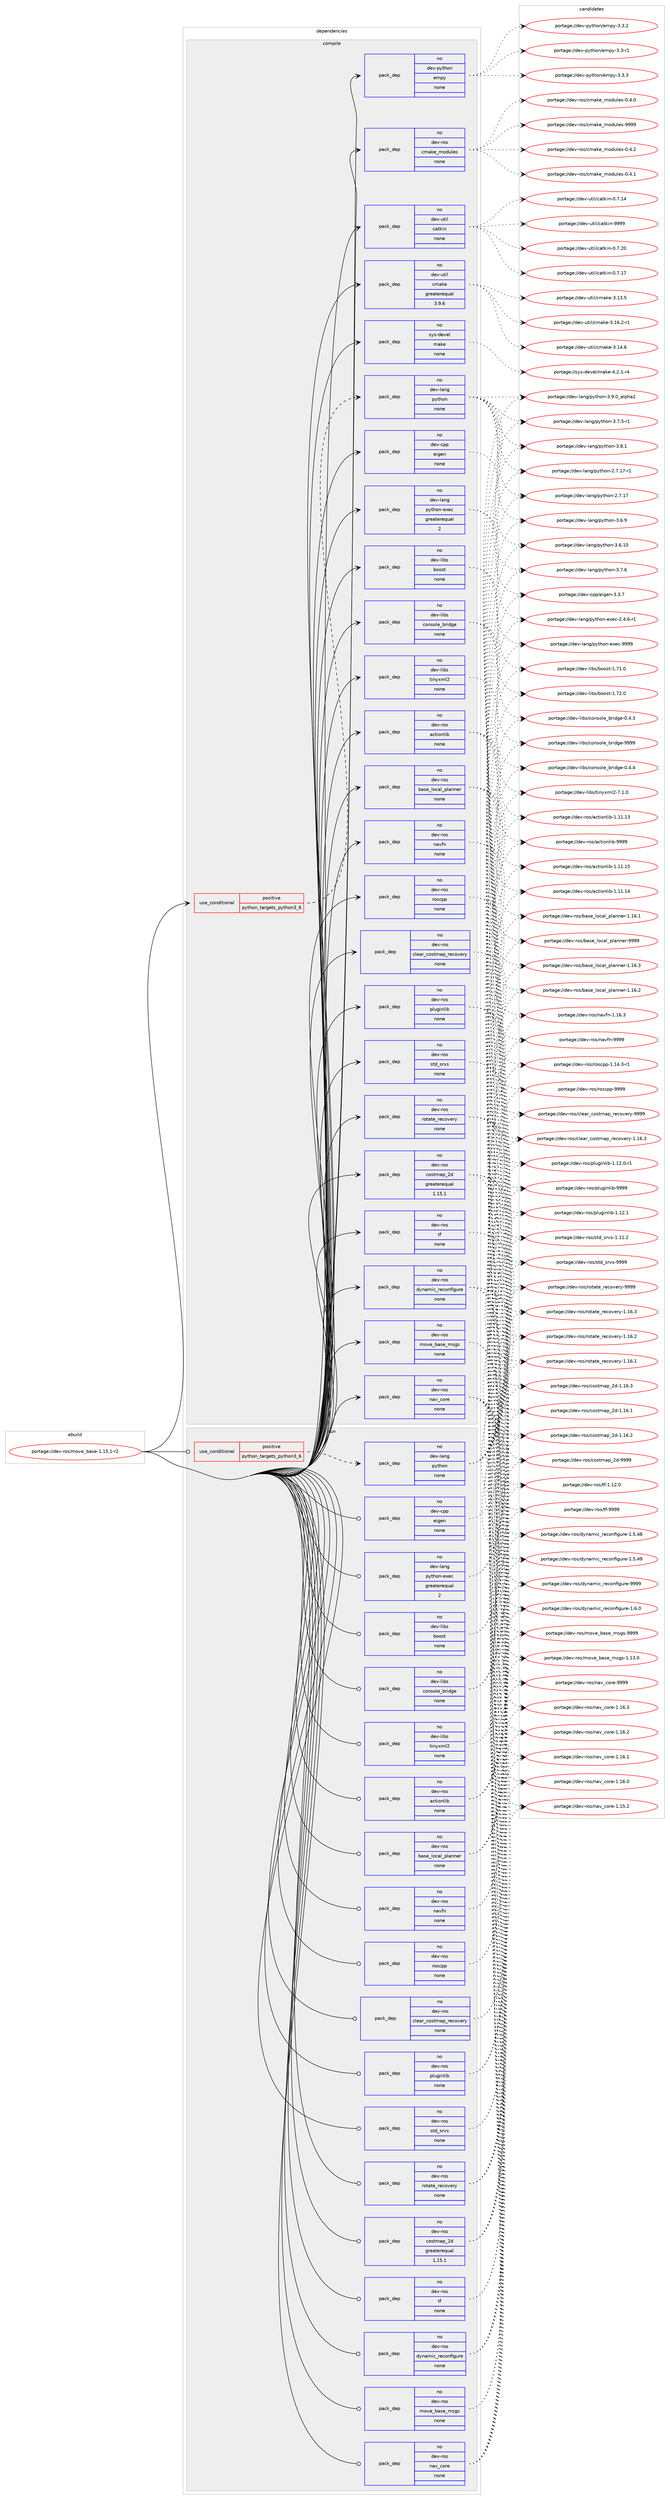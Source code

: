 digraph prolog {

# *************
# Graph options
# *************

newrank=true;
concentrate=true;
compound=true;
graph [rankdir=LR,fontname=Helvetica,fontsize=10,ranksep=1.5];#, ranksep=2.5, nodesep=0.2];
edge  [arrowhead=vee];
node  [fontname=Helvetica,fontsize=10];

# **********
# The ebuild
# **********

subgraph cluster_leftcol {
color=gray;
rank=same;
label=<<i>ebuild</i>>;
id [label="portage://dev-ros/move_base-1.15.1-r2", color=red, width=4, href="../dev-ros/move_base-1.15.1-r2.svg"];
}

# ****************
# The dependencies
# ****************

subgraph cluster_midcol {
color=gray;
label=<<i>dependencies</i>>;
subgraph cluster_compile {
fillcolor="#eeeeee";
style=filled;
label=<<i>compile</i>>;
subgraph cond99643 {
dependency397126 [label=<<TABLE BORDER="0" CELLBORDER="1" CELLSPACING="0" CELLPADDING="4"><TR><TD ROWSPAN="3" CELLPADDING="10">use_conditional</TD></TR><TR><TD>positive</TD></TR><TR><TD>python_targets_python3_6</TD></TR></TABLE>>, shape=none, color=red];
subgraph pack292630 {
dependency397127 [label=<<TABLE BORDER="0" CELLBORDER="1" CELLSPACING="0" CELLPADDING="4" WIDTH="220"><TR><TD ROWSPAN="6" CELLPADDING="30">pack_dep</TD></TR><TR><TD WIDTH="110">no</TD></TR><TR><TD>dev-lang</TD></TR><TR><TD>python</TD></TR><TR><TD>none</TD></TR><TR><TD></TD></TR></TABLE>>, shape=none, color=blue];
}
dependency397126:e -> dependency397127:w [weight=20,style="dashed",arrowhead="vee"];
}
id:e -> dependency397126:w [weight=20,style="solid",arrowhead="vee"];
subgraph pack292631 {
dependency397128 [label=<<TABLE BORDER="0" CELLBORDER="1" CELLSPACING="0" CELLPADDING="4" WIDTH="220"><TR><TD ROWSPAN="6" CELLPADDING="30">pack_dep</TD></TR><TR><TD WIDTH="110">no</TD></TR><TR><TD>dev-cpp</TD></TR><TR><TD>eigen</TD></TR><TR><TD>none</TD></TR><TR><TD></TD></TR></TABLE>>, shape=none, color=blue];
}
id:e -> dependency397128:w [weight=20,style="solid",arrowhead="vee"];
subgraph pack292632 {
dependency397129 [label=<<TABLE BORDER="0" CELLBORDER="1" CELLSPACING="0" CELLPADDING="4" WIDTH="220"><TR><TD ROWSPAN="6" CELLPADDING="30">pack_dep</TD></TR><TR><TD WIDTH="110">no</TD></TR><TR><TD>dev-lang</TD></TR><TR><TD>python-exec</TD></TR><TR><TD>greaterequal</TD></TR><TR><TD>2</TD></TR></TABLE>>, shape=none, color=blue];
}
id:e -> dependency397129:w [weight=20,style="solid",arrowhead="vee"];
subgraph pack292633 {
dependency397130 [label=<<TABLE BORDER="0" CELLBORDER="1" CELLSPACING="0" CELLPADDING="4" WIDTH="220"><TR><TD ROWSPAN="6" CELLPADDING="30">pack_dep</TD></TR><TR><TD WIDTH="110">no</TD></TR><TR><TD>dev-libs</TD></TR><TR><TD>boost</TD></TR><TR><TD>none</TD></TR><TR><TD></TD></TR></TABLE>>, shape=none, color=blue];
}
id:e -> dependency397130:w [weight=20,style="solid",arrowhead="vee"];
subgraph pack292634 {
dependency397131 [label=<<TABLE BORDER="0" CELLBORDER="1" CELLSPACING="0" CELLPADDING="4" WIDTH="220"><TR><TD ROWSPAN="6" CELLPADDING="30">pack_dep</TD></TR><TR><TD WIDTH="110">no</TD></TR><TR><TD>dev-libs</TD></TR><TR><TD>console_bridge</TD></TR><TR><TD>none</TD></TR><TR><TD></TD></TR></TABLE>>, shape=none, color=blue];
}
id:e -> dependency397131:w [weight=20,style="solid",arrowhead="vee"];
subgraph pack292635 {
dependency397132 [label=<<TABLE BORDER="0" CELLBORDER="1" CELLSPACING="0" CELLPADDING="4" WIDTH="220"><TR><TD ROWSPAN="6" CELLPADDING="30">pack_dep</TD></TR><TR><TD WIDTH="110">no</TD></TR><TR><TD>dev-libs</TD></TR><TR><TD>tinyxml2</TD></TR><TR><TD>none</TD></TR><TR><TD></TD></TR></TABLE>>, shape=none, color=blue];
}
id:e -> dependency397132:w [weight=20,style="solid",arrowhead="vee"];
subgraph pack292636 {
dependency397133 [label=<<TABLE BORDER="0" CELLBORDER="1" CELLSPACING="0" CELLPADDING="4" WIDTH="220"><TR><TD ROWSPAN="6" CELLPADDING="30">pack_dep</TD></TR><TR><TD WIDTH="110">no</TD></TR><TR><TD>dev-python</TD></TR><TR><TD>empy</TD></TR><TR><TD>none</TD></TR><TR><TD></TD></TR></TABLE>>, shape=none, color=blue];
}
id:e -> dependency397133:w [weight=20,style="solid",arrowhead="vee"];
subgraph pack292637 {
dependency397134 [label=<<TABLE BORDER="0" CELLBORDER="1" CELLSPACING="0" CELLPADDING="4" WIDTH="220"><TR><TD ROWSPAN="6" CELLPADDING="30">pack_dep</TD></TR><TR><TD WIDTH="110">no</TD></TR><TR><TD>dev-ros</TD></TR><TR><TD>actionlib</TD></TR><TR><TD>none</TD></TR><TR><TD></TD></TR></TABLE>>, shape=none, color=blue];
}
id:e -> dependency397134:w [weight=20,style="solid",arrowhead="vee"];
subgraph pack292638 {
dependency397135 [label=<<TABLE BORDER="0" CELLBORDER="1" CELLSPACING="0" CELLPADDING="4" WIDTH="220"><TR><TD ROWSPAN="6" CELLPADDING="30">pack_dep</TD></TR><TR><TD WIDTH="110">no</TD></TR><TR><TD>dev-ros</TD></TR><TR><TD>base_local_planner</TD></TR><TR><TD>none</TD></TR><TR><TD></TD></TR></TABLE>>, shape=none, color=blue];
}
id:e -> dependency397135:w [weight=20,style="solid",arrowhead="vee"];
subgraph pack292639 {
dependency397136 [label=<<TABLE BORDER="0" CELLBORDER="1" CELLSPACING="0" CELLPADDING="4" WIDTH="220"><TR><TD ROWSPAN="6" CELLPADDING="30">pack_dep</TD></TR><TR><TD WIDTH="110">no</TD></TR><TR><TD>dev-ros</TD></TR><TR><TD>clear_costmap_recovery</TD></TR><TR><TD>none</TD></TR><TR><TD></TD></TR></TABLE>>, shape=none, color=blue];
}
id:e -> dependency397136:w [weight=20,style="solid",arrowhead="vee"];
subgraph pack292640 {
dependency397137 [label=<<TABLE BORDER="0" CELLBORDER="1" CELLSPACING="0" CELLPADDING="4" WIDTH="220"><TR><TD ROWSPAN="6" CELLPADDING="30">pack_dep</TD></TR><TR><TD WIDTH="110">no</TD></TR><TR><TD>dev-ros</TD></TR><TR><TD>cmake_modules</TD></TR><TR><TD>none</TD></TR><TR><TD></TD></TR></TABLE>>, shape=none, color=blue];
}
id:e -> dependency397137:w [weight=20,style="solid",arrowhead="vee"];
subgraph pack292641 {
dependency397138 [label=<<TABLE BORDER="0" CELLBORDER="1" CELLSPACING="0" CELLPADDING="4" WIDTH="220"><TR><TD ROWSPAN="6" CELLPADDING="30">pack_dep</TD></TR><TR><TD WIDTH="110">no</TD></TR><TR><TD>dev-ros</TD></TR><TR><TD>costmap_2d</TD></TR><TR><TD>greaterequal</TD></TR><TR><TD>1.15.1</TD></TR></TABLE>>, shape=none, color=blue];
}
id:e -> dependency397138:w [weight=20,style="solid",arrowhead="vee"];
subgraph pack292642 {
dependency397139 [label=<<TABLE BORDER="0" CELLBORDER="1" CELLSPACING="0" CELLPADDING="4" WIDTH="220"><TR><TD ROWSPAN="6" CELLPADDING="30">pack_dep</TD></TR><TR><TD WIDTH="110">no</TD></TR><TR><TD>dev-ros</TD></TR><TR><TD>dynamic_reconfigure</TD></TR><TR><TD>none</TD></TR><TR><TD></TD></TR></TABLE>>, shape=none, color=blue];
}
id:e -> dependency397139:w [weight=20,style="solid",arrowhead="vee"];
subgraph pack292643 {
dependency397140 [label=<<TABLE BORDER="0" CELLBORDER="1" CELLSPACING="0" CELLPADDING="4" WIDTH="220"><TR><TD ROWSPAN="6" CELLPADDING="30">pack_dep</TD></TR><TR><TD WIDTH="110">no</TD></TR><TR><TD>dev-ros</TD></TR><TR><TD>move_base_msgs</TD></TR><TR><TD>none</TD></TR><TR><TD></TD></TR></TABLE>>, shape=none, color=blue];
}
id:e -> dependency397140:w [weight=20,style="solid",arrowhead="vee"];
subgraph pack292644 {
dependency397141 [label=<<TABLE BORDER="0" CELLBORDER="1" CELLSPACING="0" CELLPADDING="4" WIDTH="220"><TR><TD ROWSPAN="6" CELLPADDING="30">pack_dep</TD></TR><TR><TD WIDTH="110">no</TD></TR><TR><TD>dev-ros</TD></TR><TR><TD>nav_core</TD></TR><TR><TD>none</TD></TR><TR><TD></TD></TR></TABLE>>, shape=none, color=blue];
}
id:e -> dependency397141:w [weight=20,style="solid",arrowhead="vee"];
subgraph pack292645 {
dependency397142 [label=<<TABLE BORDER="0" CELLBORDER="1" CELLSPACING="0" CELLPADDING="4" WIDTH="220"><TR><TD ROWSPAN="6" CELLPADDING="30">pack_dep</TD></TR><TR><TD WIDTH="110">no</TD></TR><TR><TD>dev-ros</TD></TR><TR><TD>navfn</TD></TR><TR><TD>none</TD></TR><TR><TD></TD></TR></TABLE>>, shape=none, color=blue];
}
id:e -> dependency397142:w [weight=20,style="solid",arrowhead="vee"];
subgraph pack292646 {
dependency397143 [label=<<TABLE BORDER="0" CELLBORDER="1" CELLSPACING="0" CELLPADDING="4" WIDTH="220"><TR><TD ROWSPAN="6" CELLPADDING="30">pack_dep</TD></TR><TR><TD WIDTH="110">no</TD></TR><TR><TD>dev-ros</TD></TR><TR><TD>pluginlib</TD></TR><TR><TD>none</TD></TR><TR><TD></TD></TR></TABLE>>, shape=none, color=blue];
}
id:e -> dependency397143:w [weight=20,style="solid",arrowhead="vee"];
subgraph pack292647 {
dependency397144 [label=<<TABLE BORDER="0" CELLBORDER="1" CELLSPACING="0" CELLPADDING="4" WIDTH="220"><TR><TD ROWSPAN="6" CELLPADDING="30">pack_dep</TD></TR><TR><TD WIDTH="110">no</TD></TR><TR><TD>dev-ros</TD></TR><TR><TD>roscpp</TD></TR><TR><TD>none</TD></TR><TR><TD></TD></TR></TABLE>>, shape=none, color=blue];
}
id:e -> dependency397144:w [weight=20,style="solid",arrowhead="vee"];
subgraph pack292648 {
dependency397145 [label=<<TABLE BORDER="0" CELLBORDER="1" CELLSPACING="0" CELLPADDING="4" WIDTH="220"><TR><TD ROWSPAN="6" CELLPADDING="30">pack_dep</TD></TR><TR><TD WIDTH="110">no</TD></TR><TR><TD>dev-ros</TD></TR><TR><TD>rotate_recovery</TD></TR><TR><TD>none</TD></TR><TR><TD></TD></TR></TABLE>>, shape=none, color=blue];
}
id:e -> dependency397145:w [weight=20,style="solid",arrowhead="vee"];
subgraph pack292649 {
dependency397146 [label=<<TABLE BORDER="0" CELLBORDER="1" CELLSPACING="0" CELLPADDING="4" WIDTH="220"><TR><TD ROWSPAN="6" CELLPADDING="30">pack_dep</TD></TR><TR><TD WIDTH="110">no</TD></TR><TR><TD>dev-ros</TD></TR><TR><TD>std_srvs</TD></TR><TR><TD>none</TD></TR><TR><TD></TD></TR></TABLE>>, shape=none, color=blue];
}
id:e -> dependency397146:w [weight=20,style="solid",arrowhead="vee"];
subgraph pack292650 {
dependency397147 [label=<<TABLE BORDER="0" CELLBORDER="1" CELLSPACING="0" CELLPADDING="4" WIDTH="220"><TR><TD ROWSPAN="6" CELLPADDING="30">pack_dep</TD></TR><TR><TD WIDTH="110">no</TD></TR><TR><TD>dev-ros</TD></TR><TR><TD>tf</TD></TR><TR><TD>none</TD></TR><TR><TD></TD></TR></TABLE>>, shape=none, color=blue];
}
id:e -> dependency397147:w [weight=20,style="solid",arrowhead="vee"];
subgraph pack292651 {
dependency397148 [label=<<TABLE BORDER="0" CELLBORDER="1" CELLSPACING="0" CELLPADDING="4" WIDTH="220"><TR><TD ROWSPAN="6" CELLPADDING="30">pack_dep</TD></TR><TR><TD WIDTH="110">no</TD></TR><TR><TD>dev-util</TD></TR><TR><TD>catkin</TD></TR><TR><TD>none</TD></TR><TR><TD></TD></TR></TABLE>>, shape=none, color=blue];
}
id:e -> dependency397148:w [weight=20,style="solid",arrowhead="vee"];
subgraph pack292652 {
dependency397149 [label=<<TABLE BORDER="0" CELLBORDER="1" CELLSPACING="0" CELLPADDING="4" WIDTH="220"><TR><TD ROWSPAN="6" CELLPADDING="30">pack_dep</TD></TR><TR><TD WIDTH="110">no</TD></TR><TR><TD>dev-util</TD></TR><TR><TD>cmake</TD></TR><TR><TD>greaterequal</TD></TR><TR><TD>3.9.6</TD></TR></TABLE>>, shape=none, color=blue];
}
id:e -> dependency397149:w [weight=20,style="solid",arrowhead="vee"];
subgraph pack292653 {
dependency397150 [label=<<TABLE BORDER="0" CELLBORDER="1" CELLSPACING="0" CELLPADDING="4" WIDTH="220"><TR><TD ROWSPAN="6" CELLPADDING="30">pack_dep</TD></TR><TR><TD WIDTH="110">no</TD></TR><TR><TD>sys-devel</TD></TR><TR><TD>make</TD></TR><TR><TD>none</TD></TR><TR><TD></TD></TR></TABLE>>, shape=none, color=blue];
}
id:e -> dependency397150:w [weight=20,style="solid",arrowhead="vee"];
}
subgraph cluster_compileandrun {
fillcolor="#eeeeee";
style=filled;
label=<<i>compile and run</i>>;
}
subgraph cluster_run {
fillcolor="#eeeeee";
style=filled;
label=<<i>run</i>>;
subgraph cond99644 {
dependency397151 [label=<<TABLE BORDER="0" CELLBORDER="1" CELLSPACING="0" CELLPADDING="4"><TR><TD ROWSPAN="3" CELLPADDING="10">use_conditional</TD></TR><TR><TD>positive</TD></TR><TR><TD>python_targets_python3_6</TD></TR></TABLE>>, shape=none, color=red];
subgraph pack292654 {
dependency397152 [label=<<TABLE BORDER="0" CELLBORDER="1" CELLSPACING="0" CELLPADDING="4" WIDTH="220"><TR><TD ROWSPAN="6" CELLPADDING="30">pack_dep</TD></TR><TR><TD WIDTH="110">no</TD></TR><TR><TD>dev-lang</TD></TR><TR><TD>python</TD></TR><TR><TD>none</TD></TR><TR><TD></TD></TR></TABLE>>, shape=none, color=blue];
}
dependency397151:e -> dependency397152:w [weight=20,style="dashed",arrowhead="vee"];
}
id:e -> dependency397151:w [weight=20,style="solid",arrowhead="odot"];
subgraph pack292655 {
dependency397153 [label=<<TABLE BORDER="0" CELLBORDER="1" CELLSPACING="0" CELLPADDING="4" WIDTH="220"><TR><TD ROWSPAN="6" CELLPADDING="30">pack_dep</TD></TR><TR><TD WIDTH="110">no</TD></TR><TR><TD>dev-cpp</TD></TR><TR><TD>eigen</TD></TR><TR><TD>none</TD></TR><TR><TD></TD></TR></TABLE>>, shape=none, color=blue];
}
id:e -> dependency397153:w [weight=20,style="solid",arrowhead="odot"];
subgraph pack292656 {
dependency397154 [label=<<TABLE BORDER="0" CELLBORDER="1" CELLSPACING="0" CELLPADDING="4" WIDTH="220"><TR><TD ROWSPAN="6" CELLPADDING="30">pack_dep</TD></TR><TR><TD WIDTH="110">no</TD></TR><TR><TD>dev-lang</TD></TR><TR><TD>python-exec</TD></TR><TR><TD>greaterequal</TD></TR><TR><TD>2</TD></TR></TABLE>>, shape=none, color=blue];
}
id:e -> dependency397154:w [weight=20,style="solid",arrowhead="odot"];
subgraph pack292657 {
dependency397155 [label=<<TABLE BORDER="0" CELLBORDER="1" CELLSPACING="0" CELLPADDING="4" WIDTH="220"><TR><TD ROWSPAN="6" CELLPADDING="30">pack_dep</TD></TR><TR><TD WIDTH="110">no</TD></TR><TR><TD>dev-libs</TD></TR><TR><TD>boost</TD></TR><TR><TD>none</TD></TR><TR><TD></TD></TR></TABLE>>, shape=none, color=blue];
}
id:e -> dependency397155:w [weight=20,style="solid",arrowhead="odot"];
subgraph pack292658 {
dependency397156 [label=<<TABLE BORDER="0" CELLBORDER="1" CELLSPACING="0" CELLPADDING="4" WIDTH="220"><TR><TD ROWSPAN="6" CELLPADDING="30">pack_dep</TD></TR><TR><TD WIDTH="110">no</TD></TR><TR><TD>dev-libs</TD></TR><TR><TD>console_bridge</TD></TR><TR><TD>none</TD></TR><TR><TD></TD></TR></TABLE>>, shape=none, color=blue];
}
id:e -> dependency397156:w [weight=20,style="solid",arrowhead="odot"];
subgraph pack292659 {
dependency397157 [label=<<TABLE BORDER="0" CELLBORDER="1" CELLSPACING="0" CELLPADDING="4" WIDTH="220"><TR><TD ROWSPAN="6" CELLPADDING="30">pack_dep</TD></TR><TR><TD WIDTH="110">no</TD></TR><TR><TD>dev-libs</TD></TR><TR><TD>tinyxml2</TD></TR><TR><TD>none</TD></TR><TR><TD></TD></TR></TABLE>>, shape=none, color=blue];
}
id:e -> dependency397157:w [weight=20,style="solid",arrowhead="odot"];
subgraph pack292660 {
dependency397158 [label=<<TABLE BORDER="0" CELLBORDER="1" CELLSPACING="0" CELLPADDING="4" WIDTH="220"><TR><TD ROWSPAN="6" CELLPADDING="30">pack_dep</TD></TR><TR><TD WIDTH="110">no</TD></TR><TR><TD>dev-ros</TD></TR><TR><TD>actionlib</TD></TR><TR><TD>none</TD></TR><TR><TD></TD></TR></TABLE>>, shape=none, color=blue];
}
id:e -> dependency397158:w [weight=20,style="solid",arrowhead="odot"];
subgraph pack292661 {
dependency397159 [label=<<TABLE BORDER="0" CELLBORDER="1" CELLSPACING="0" CELLPADDING="4" WIDTH="220"><TR><TD ROWSPAN="6" CELLPADDING="30">pack_dep</TD></TR><TR><TD WIDTH="110">no</TD></TR><TR><TD>dev-ros</TD></TR><TR><TD>base_local_planner</TD></TR><TR><TD>none</TD></TR><TR><TD></TD></TR></TABLE>>, shape=none, color=blue];
}
id:e -> dependency397159:w [weight=20,style="solid",arrowhead="odot"];
subgraph pack292662 {
dependency397160 [label=<<TABLE BORDER="0" CELLBORDER="1" CELLSPACING="0" CELLPADDING="4" WIDTH="220"><TR><TD ROWSPAN="6" CELLPADDING="30">pack_dep</TD></TR><TR><TD WIDTH="110">no</TD></TR><TR><TD>dev-ros</TD></TR><TR><TD>clear_costmap_recovery</TD></TR><TR><TD>none</TD></TR><TR><TD></TD></TR></TABLE>>, shape=none, color=blue];
}
id:e -> dependency397160:w [weight=20,style="solid",arrowhead="odot"];
subgraph pack292663 {
dependency397161 [label=<<TABLE BORDER="0" CELLBORDER="1" CELLSPACING="0" CELLPADDING="4" WIDTH="220"><TR><TD ROWSPAN="6" CELLPADDING="30">pack_dep</TD></TR><TR><TD WIDTH="110">no</TD></TR><TR><TD>dev-ros</TD></TR><TR><TD>costmap_2d</TD></TR><TR><TD>greaterequal</TD></TR><TR><TD>1.15.1</TD></TR></TABLE>>, shape=none, color=blue];
}
id:e -> dependency397161:w [weight=20,style="solid",arrowhead="odot"];
subgraph pack292664 {
dependency397162 [label=<<TABLE BORDER="0" CELLBORDER="1" CELLSPACING="0" CELLPADDING="4" WIDTH="220"><TR><TD ROWSPAN="6" CELLPADDING="30">pack_dep</TD></TR><TR><TD WIDTH="110">no</TD></TR><TR><TD>dev-ros</TD></TR><TR><TD>dynamic_reconfigure</TD></TR><TR><TD>none</TD></TR><TR><TD></TD></TR></TABLE>>, shape=none, color=blue];
}
id:e -> dependency397162:w [weight=20,style="solid",arrowhead="odot"];
subgraph pack292665 {
dependency397163 [label=<<TABLE BORDER="0" CELLBORDER="1" CELLSPACING="0" CELLPADDING="4" WIDTH="220"><TR><TD ROWSPAN="6" CELLPADDING="30">pack_dep</TD></TR><TR><TD WIDTH="110">no</TD></TR><TR><TD>dev-ros</TD></TR><TR><TD>move_base_msgs</TD></TR><TR><TD>none</TD></TR><TR><TD></TD></TR></TABLE>>, shape=none, color=blue];
}
id:e -> dependency397163:w [weight=20,style="solid",arrowhead="odot"];
subgraph pack292666 {
dependency397164 [label=<<TABLE BORDER="0" CELLBORDER="1" CELLSPACING="0" CELLPADDING="4" WIDTH="220"><TR><TD ROWSPAN="6" CELLPADDING="30">pack_dep</TD></TR><TR><TD WIDTH="110">no</TD></TR><TR><TD>dev-ros</TD></TR><TR><TD>nav_core</TD></TR><TR><TD>none</TD></TR><TR><TD></TD></TR></TABLE>>, shape=none, color=blue];
}
id:e -> dependency397164:w [weight=20,style="solid",arrowhead="odot"];
subgraph pack292667 {
dependency397165 [label=<<TABLE BORDER="0" CELLBORDER="1" CELLSPACING="0" CELLPADDING="4" WIDTH="220"><TR><TD ROWSPAN="6" CELLPADDING="30">pack_dep</TD></TR><TR><TD WIDTH="110">no</TD></TR><TR><TD>dev-ros</TD></TR><TR><TD>navfn</TD></TR><TR><TD>none</TD></TR><TR><TD></TD></TR></TABLE>>, shape=none, color=blue];
}
id:e -> dependency397165:w [weight=20,style="solid",arrowhead="odot"];
subgraph pack292668 {
dependency397166 [label=<<TABLE BORDER="0" CELLBORDER="1" CELLSPACING="0" CELLPADDING="4" WIDTH="220"><TR><TD ROWSPAN="6" CELLPADDING="30">pack_dep</TD></TR><TR><TD WIDTH="110">no</TD></TR><TR><TD>dev-ros</TD></TR><TR><TD>pluginlib</TD></TR><TR><TD>none</TD></TR><TR><TD></TD></TR></TABLE>>, shape=none, color=blue];
}
id:e -> dependency397166:w [weight=20,style="solid",arrowhead="odot"];
subgraph pack292669 {
dependency397167 [label=<<TABLE BORDER="0" CELLBORDER="1" CELLSPACING="0" CELLPADDING="4" WIDTH="220"><TR><TD ROWSPAN="6" CELLPADDING="30">pack_dep</TD></TR><TR><TD WIDTH="110">no</TD></TR><TR><TD>dev-ros</TD></TR><TR><TD>roscpp</TD></TR><TR><TD>none</TD></TR><TR><TD></TD></TR></TABLE>>, shape=none, color=blue];
}
id:e -> dependency397167:w [weight=20,style="solid",arrowhead="odot"];
subgraph pack292670 {
dependency397168 [label=<<TABLE BORDER="0" CELLBORDER="1" CELLSPACING="0" CELLPADDING="4" WIDTH="220"><TR><TD ROWSPAN="6" CELLPADDING="30">pack_dep</TD></TR><TR><TD WIDTH="110">no</TD></TR><TR><TD>dev-ros</TD></TR><TR><TD>rotate_recovery</TD></TR><TR><TD>none</TD></TR><TR><TD></TD></TR></TABLE>>, shape=none, color=blue];
}
id:e -> dependency397168:w [weight=20,style="solid",arrowhead="odot"];
subgraph pack292671 {
dependency397169 [label=<<TABLE BORDER="0" CELLBORDER="1" CELLSPACING="0" CELLPADDING="4" WIDTH="220"><TR><TD ROWSPAN="6" CELLPADDING="30">pack_dep</TD></TR><TR><TD WIDTH="110">no</TD></TR><TR><TD>dev-ros</TD></TR><TR><TD>std_srvs</TD></TR><TR><TD>none</TD></TR><TR><TD></TD></TR></TABLE>>, shape=none, color=blue];
}
id:e -> dependency397169:w [weight=20,style="solid",arrowhead="odot"];
subgraph pack292672 {
dependency397170 [label=<<TABLE BORDER="0" CELLBORDER="1" CELLSPACING="0" CELLPADDING="4" WIDTH="220"><TR><TD ROWSPAN="6" CELLPADDING="30">pack_dep</TD></TR><TR><TD WIDTH="110">no</TD></TR><TR><TD>dev-ros</TD></TR><TR><TD>tf</TD></TR><TR><TD>none</TD></TR><TR><TD></TD></TR></TABLE>>, shape=none, color=blue];
}
id:e -> dependency397170:w [weight=20,style="solid",arrowhead="odot"];
}
}

# **************
# The candidates
# **************

subgraph cluster_choices {
rank=same;
color=gray;
label=<<i>candidates</i>>;

subgraph choice292630 {
color=black;
nodesep=1;
choice10010111845108971101034711212111610411111045514657464895971081121049750 [label="portage://dev-lang/python-3.9.0_alpha2", color=red, width=4,href="../dev-lang/python-3.9.0_alpha2.svg"];
choice100101118451089711010347112121116104111110455146564649 [label="portage://dev-lang/python-3.8.1", color=red, width=4,href="../dev-lang/python-3.8.1.svg"];
choice100101118451089711010347112121116104111110455146554654 [label="portage://dev-lang/python-3.7.6", color=red, width=4,href="../dev-lang/python-3.7.6.svg"];
choice1001011184510897110103471121211161041111104551465546534511449 [label="portage://dev-lang/python-3.7.5-r1", color=red, width=4,href="../dev-lang/python-3.7.5-r1.svg"];
choice100101118451089711010347112121116104111110455146544657 [label="portage://dev-lang/python-3.6.9", color=red, width=4,href="../dev-lang/python-3.6.9.svg"];
choice10010111845108971101034711212111610411111045514654464948 [label="portage://dev-lang/python-3.6.10", color=red, width=4,href="../dev-lang/python-3.6.10.svg"];
choice100101118451089711010347112121116104111110455046554649554511449 [label="portage://dev-lang/python-2.7.17-r1", color=red, width=4,href="../dev-lang/python-2.7.17-r1.svg"];
choice10010111845108971101034711212111610411111045504655464955 [label="portage://dev-lang/python-2.7.17", color=red, width=4,href="../dev-lang/python-2.7.17.svg"];
dependency397127:e -> choice10010111845108971101034711212111610411111045514657464895971081121049750:w [style=dotted,weight="100"];
dependency397127:e -> choice100101118451089711010347112121116104111110455146564649:w [style=dotted,weight="100"];
dependency397127:e -> choice100101118451089711010347112121116104111110455146554654:w [style=dotted,weight="100"];
dependency397127:e -> choice1001011184510897110103471121211161041111104551465546534511449:w [style=dotted,weight="100"];
dependency397127:e -> choice100101118451089711010347112121116104111110455146544657:w [style=dotted,weight="100"];
dependency397127:e -> choice10010111845108971101034711212111610411111045514654464948:w [style=dotted,weight="100"];
dependency397127:e -> choice100101118451089711010347112121116104111110455046554649554511449:w [style=dotted,weight="100"];
dependency397127:e -> choice10010111845108971101034711212111610411111045504655464955:w [style=dotted,weight="100"];
}
subgraph choice292631 {
color=black;
nodesep=1;
choice100101118459911211247101105103101110455146514655 [label="portage://dev-cpp/eigen-3.3.7", color=red, width=4,href="../dev-cpp/eigen-3.3.7.svg"];
dependency397128:e -> choice100101118459911211247101105103101110455146514655:w [style=dotted,weight="100"];
}
subgraph choice292632 {
color=black;
nodesep=1;
choice10010111845108971101034711212111610411111045101120101994557575757 [label="portage://dev-lang/python-exec-9999", color=red, width=4,href="../dev-lang/python-exec-9999.svg"];
choice10010111845108971101034711212111610411111045101120101994550465246544511449 [label="portage://dev-lang/python-exec-2.4.6-r1", color=red, width=4,href="../dev-lang/python-exec-2.4.6-r1.svg"];
dependency397129:e -> choice10010111845108971101034711212111610411111045101120101994557575757:w [style=dotted,weight="100"];
dependency397129:e -> choice10010111845108971101034711212111610411111045101120101994550465246544511449:w [style=dotted,weight="100"];
}
subgraph choice292633 {
color=black;
nodesep=1;
choice1001011184510810598115479811111111511645494655504648 [label="portage://dev-libs/boost-1.72.0", color=red, width=4,href="../dev-libs/boost-1.72.0.svg"];
choice1001011184510810598115479811111111511645494655494648 [label="portage://dev-libs/boost-1.71.0", color=red, width=4,href="../dev-libs/boost-1.71.0.svg"];
dependency397130:e -> choice1001011184510810598115479811111111511645494655504648:w [style=dotted,weight="100"];
dependency397130:e -> choice1001011184510810598115479811111111511645494655494648:w [style=dotted,weight="100"];
}
subgraph choice292634 {
color=black;
nodesep=1;
choice1001011184510810598115479911111011511110810195981141051001031014557575757 [label="portage://dev-libs/console_bridge-9999", color=red, width=4,href="../dev-libs/console_bridge-9999.svg"];
choice100101118451081059811547991111101151111081019598114105100103101454846524652 [label="portage://dev-libs/console_bridge-0.4.4", color=red, width=4,href="../dev-libs/console_bridge-0.4.4.svg"];
choice100101118451081059811547991111101151111081019598114105100103101454846524651 [label="portage://dev-libs/console_bridge-0.4.3", color=red, width=4,href="../dev-libs/console_bridge-0.4.3.svg"];
dependency397131:e -> choice1001011184510810598115479911111011511110810195981141051001031014557575757:w [style=dotted,weight="100"];
dependency397131:e -> choice100101118451081059811547991111101151111081019598114105100103101454846524652:w [style=dotted,weight="100"];
dependency397131:e -> choice100101118451081059811547991111101151111081019598114105100103101454846524651:w [style=dotted,weight="100"];
}
subgraph choice292635 {
color=black;
nodesep=1;
choice10010111845108105981154711610511012112010910850455546494648 [label="portage://dev-libs/tinyxml2-7.1.0", color=red, width=4,href="../dev-libs/tinyxml2-7.1.0.svg"];
dependency397132:e -> choice10010111845108105981154711610511012112010910850455546494648:w [style=dotted,weight="100"];
}
subgraph choice292636 {
color=black;
nodesep=1;
choice1001011184511212111610411111047101109112121455146514651 [label="portage://dev-python/empy-3.3.3", color=red, width=4,href="../dev-python/empy-3.3.3.svg"];
choice1001011184511212111610411111047101109112121455146514650 [label="portage://dev-python/empy-3.3.2", color=red, width=4,href="../dev-python/empy-3.3.2.svg"];
choice1001011184511212111610411111047101109112121455146514511449 [label="portage://dev-python/empy-3.3-r1", color=red, width=4,href="../dev-python/empy-3.3-r1.svg"];
dependency397133:e -> choice1001011184511212111610411111047101109112121455146514651:w [style=dotted,weight="100"];
dependency397133:e -> choice1001011184511212111610411111047101109112121455146514650:w [style=dotted,weight="100"];
dependency397133:e -> choice1001011184511212111610411111047101109112121455146514511449:w [style=dotted,weight="100"];
}
subgraph choice292637 {
color=black;
nodesep=1;
choice10010111845114111115479799116105111110108105984557575757 [label="portage://dev-ros/actionlib-9999", color=red, width=4,href="../dev-ros/actionlib-9999.svg"];
choice10010111845114111115479799116105111110108105984549464949464953 [label="portage://dev-ros/actionlib-1.11.15", color=red, width=4,href="../dev-ros/actionlib-1.11.15.svg"];
choice10010111845114111115479799116105111110108105984549464949464952 [label="portage://dev-ros/actionlib-1.11.14", color=red, width=4,href="../dev-ros/actionlib-1.11.14.svg"];
choice10010111845114111115479799116105111110108105984549464949464951 [label="portage://dev-ros/actionlib-1.11.13", color=red, width=4,href="../dev-ros/actionlib-1.11.13.svg"];
dependency397134:e -> choice10010111845114111115479799116105111110108105984557575757:w [style=dotted,weight="100"];
dependency397134:e -> choice10010111845114111115479799116105111110108105984549464949464953:w [style=dotted,weight="100"];
dependency397134:e -> choice10010111845114111115479799116105111110108105984549464949464952:w [style=dotted,weight="100"];
dependency397134:e -> choice10010111845114111115479799116105111110108105984549464949464951:w [style=dotted,weight="100"];
}
subgraph choice292638 {
color=black;
nodesep=1;
choice1001011184511411111547989711510195108111999710895112108971101101011144557575757 [label="portage://dev-ros/base_local_planner-9999", color=red, width=4,href="../dev-ros/base_local_planner-9999.svg"];
choice10010111845114111115479897115101951081119997108951121089711011010111445494649544651 [label="portage://dev-ros/base_local_planner-1.16.3", color=red, width=4,href="../dev-ros/base_local_planner-1.16.3.svg"];
choice10010111845114111115479897115101951081119997108951121089711011010111445494649544650 [label="portage://dev-ros/base_local_planner-1.16.2", color=red, width=4,href="../dev-ros/base_local_planner-1.16.2.svg"];
choice10010111845114111115479897115101951081119997108951121089711011010111445494649544649 [label="portage://dev-ros/base_local_planner-1.16.1", color=red, width=4,href="../dev-ros/base_local_planner-1.16.1.svg"];
dependency397135:e -> choice1001011184511411111547989711510195108111999710895112108971101101011144557575757:w [style=dotted,weight="100"];
dependency397135:e -> choice10010111845114111115479897115101951081119997108951121089711011010111445494649544651:w [style=dotted,weight="100"];
dependency397135:e -> choice10010111845114111115479897115101951081119997108951121089711011010111445494649544650:w [style=dotted,weight="100"];
dependency397135:e -> choice10010111845114111115479897115101951081119997108951121089711011010111445494649544649:w [style=dotted,weight="100"];
}
subgraph choice292639 {
color=black;
nodesep=1;
choice1001011184511411111547991081019711495991111151161099711295114101991111181011141214557575757 [label="portage://dev-ros/clear_costmap_recovery-9999", color=red, width=4,href="../dev-ros/clear_costmap_recovery-9999.svg"];
choice10010111845114111115479910810197114959911111511610997112951141019911111810111412145494649544651 [label="portage://dev-ros/clear_costmap_recovery-1.16.3", color=red, width=4,href="../dev-ros/clear_costmap_recovery-1.16.3.svg"];
dependency397136:e -> choice1001011184511411111547991081019711495991111151161099711295114101991111181011141214557575757:w [style=dotted,weight="100"];
dependency397136:e -> choice10010111845114111115479910810197114959911111511610997112951141019911111810111412145494649544651:w [style=dotted,weight="100"];
}
subgraph choice292640 {
color=black;
nodesep=1;
choice10010111845114111115479910997107101951091111001171081011154557575757 [label="portage://dev-ros/cmake_modules-9999", color=red, width=4,href="../dev-ros/cmake_modules-9999.svg"];
choice1001011184511411111547991099710710195109111100117108101115454846524650 [label="portage://dev-ros/cmake_modules-0.4.2", color=red, width=4,href="../dev-ros/cmake_modules-0.4.2.svg"];
choice1001011184511411111547991099710710195109111100117108101115454846524649 [label="portage://dev-ros/cmake_modules-0.4.1", color=red, width=4,href="../dev-ros/cmake_modules-0.4.1.svg"];
choice1001011184511411111547991099710710195109111100117108101115454846524648 [label="portage://dev-ros/cmake_modules-0.4.0", color=red, width=4,href="../dev-ros/cmake_modules-0.4.0.svg"];
dependency397137:e -> choice10010111845114111115479910997107101951091111001171081011154557575757:w [style=dotted,weight="100"];
dependency397137:e -> choice1001011184511411111547991099710710195109111100117108101115454846524650:w [style=dotted,weight="100"];
dependency397137:e -> choice1001011184511411111547991099710710195109111100117108101115454846524649:w [style=dotted,weight="100"];
dependency397137:e -> choice1001011184511411111547991099710710195109111100117108101115454846524648:w [style=dotted,weight="100"];
}
subgraph choice292641 {
color=black;
nodesep=1;
choice1001011184511411111547991111151161099711295501004557575757 [label="portage://dev-ros/costmap_2d-9999", color=red, width=4,href="../dev-ros/costmap_2d-9999.svg"];
choice10010111845114111115479911111511610997112955010045494649544651 [label="portage://dev-ros/costmap_2d-1.16.3", color=red, width=4,href="../dev-ros/costmap_2d-1.16.3.svg"];
choice10010111845114111115479911111511610997112955010045494649544650 [label="portage://dev-ros/costmap_2d-1.16.2", color=red, width=4,href="../dev-ros/costmap_2d-1.16.2.svg"];
choice10010111845114111115479911111511610997112955010045494649544649 [label="portage://dev-ros/costmap_2d-1.16.1", color=red, width=4,href="../dev-ros/costmap_2d-1.16.1.svg"];
dependency397138:e -> choice1001011184511411111547991111151161099711295501004557575757:w [style=dotted,weight="100"];
dependency397138:e -> choice10010111845114111115479911111511610997112955010045494649544651:w [style=dotted,weight="100"];
dependency397138:e -> choice10010111845114111115479911111511610997112955010045494649544650:w [style=dotted,weight="100"];
dependency397138:e -> choice10010111845114111115479911111511610997112955010045494649544649:w [style=dotted,weight="100"];
}
subgraph choice292642 {
color=black;
nodesep=1;
choice1001011184511411111547100121110971091059995114101991111101021051031171141014557575757 [label="portage://dev-ros/dynamic_reconfigure-9999", color=red, width=4,href="../dev-ros/dynamic_reconfigure-9999.svg"];
choice100101118451141111154710012111097109105999511410199111110102105103117114101454946544648 [label="portage://dev-ros/dynamic_reconfigure-1.6.0", color=red, width=4,href="../dev-ros/dynamic_reconfigure-1.6.0.svg"];
choice10010111845114111115471001211109710910599951141019911111010210510311711410145494653465257 [label="portage://dev-ros/dynamic_reconfigure-1.5.49", color=red, width=4,href="../dev-ros/dynamic_reconfigure-1.5.49.svg"];
choice10010111845114111115471001211109710910599951141019911111010210510311711410145494653465256 [label="portage://dev-ros/dynamic_reconfigure-1.5.48", color=red, width=4,href="../dev-ros/dynamic_reconfigure-1.5.48.svg"];
dependency397139:e -> choice1001011184511411111547100121110971091059995114101991111101021051031171141014557575757:w [style=dotted,weight="100"];
dependency397139:e -> choice100101118451141111154710012111097109105999511410199111110102105103117114101454946544648:w [style=dotted,weight="100"];
dependency397139:e -> choice10010111845114111115471001211109710910599951141019911111010210510311711410145494653465257:w [style=dotted,weight="100"];
dependency397139:e -> choice10010111845114111115471001211109710910599951141019911111010210510311711410145494653465256:w [style=dotted,weight="100"];
}
subgraph choice292643 {
color=black;
nodesep=1;
choice1001011184511411111547109111118101959897115101951091151031154557575757 [label="portage://dev-ros/move_base_msgs-9999", color=red, width=4,href="../dev-ros/move_base_msgs-9999.svg"];
choice10010111845114111115471091111181019598971151019510911510311545494649514648 [label="portage://dev-ros/move_base_msgs-1.13.0", color=red, width=4,href="../dev-ros/move_base_msgs-1.13.0.svg"];
dependency397140:e -> choice1001011184511411111547109111118101959897115101951091151031154557575757:w [style=dotted,weight="100"];
dependency397140:e -> choice10010111845114111115471091111181019598971151019510911510311545494649514648:w [style=dotted,weight="100"];
}
subgraph choice292644 {
color=black;
nodesep=1;
choice10010111845114111115471109711895991111141014557575757 [label="portage://dev-ros/nav_core-9999", color=red, width=4,href="../dev-ros/nav_core-9999.svg"];
choice100101118451141111154711097118959911111410145494649544651 [label="portage://dev-ros/nav_core-1.16.3", color=red, width=4,href="../dev-ros/nav_core-1.16.3.svg"];
choice100101118451141111154711097118959911111410145494649544650 [label="portage://dev-ros/nav_core-1.16.2", color=red, width=4,href="../dev-ros/nav_core-1.16.2.svg"];
choice100101118451141111154711097118959911111410145494649544649 [label="portage://dev-ros/nav_core-1.16.1", color=red, width=4,href="../dev-ros/nav_core-1.16.1.svg"];
choice100101118451141111154711097118959911111410145494649544648 [label="portage://dev-ros/nav_core-1.16.0", color=red, width=4,href="../dev-ros/nav_core-1.16.0.svg"];
choice100101118451141111154711097118959911111410145494649534650 [label="portage://dev-ros/nav_core-1.15.2", color=red, width=4,href="../dev-ros/nav_core-1.15.2.svg"];
dependency397141:e -> choice10010111845114111115471109711895991111141014557575757:w [style=dotted,weight="100"];
dependency397141:e -> choice100101118451141111154711097118959911111410145494649544651:w [style=dotted,weight="100"];
dependency397141:e -> choice100101118451141111154711097118959911111410145494649544650:w [style=dotted,weight="100"];
dependency397141:e -> choice100101118451141111154711097118959911111410145494649544649:w [style=dotted,weight="100"];
dependency397141:e -> choice100101118451141111154711097118959911111410145494649544648:w [style=dotted,weight="100"];
dependency397141:e -> choice100101118451141111154711097118959911111410145494649534650:w [style=dotted,weight="100"];
}
subgraph choice292645 {
color=black;
nodesep=1;
choice1001011184511411111547110971181021104557575757 [label="portage://dev-ros/navfn-9999", color=red, width=4,href="../dev-ros/navfn-9999.svg"];
choice10010111845114111115471109711810211045494649544651 [label="portage://dev-ros/navfn-1.16.3", color=red, width=4,href="../dev-ros/navfn-1.16.3.svg"];
dependency397142:e -> choice1001011184511411111547110971181021104557575757:w [style=dotted,weight="100"];
dependency397142:e -> choice10010111845114111115471109711810211045494649544651:w [style=dotted,weight="100"];
}
subgraph choice292646 {
color=black;
nodesep=1;
choice1001011184511411111547112108117103105110108105984557575757 [label="portage://dev-ros/pluginlib-9999", color=red, width=4,href="../dev-ros/pluginlib-9999.svg"];
choice10010111845114111115471121081171031051101081059845494649504649 [label="portage://dev-ros/pluginlib-1.12.1", color=red, width=4,href="../dev-ros/pluginlib-1.12.1.svg"];
choice100101118451141111154711210811710310511010810598454946495046484511449 [label="portage://dev-ros/pluginlib-1.12.0-r1", color=red, width=4,href="../dev-ros/pluginlib-1.12.0-r1.svg"];
dependency397143:e -> choice1001011184511411111547112108117103105110108105984557575757:w [style=dotted,weight="100"];
dependency397143:e -> choice10010111845114111115471121081171031051101081059845494649504649:w [style=dotted,weight="100"];
dependency397143:e -> choice100101118451141111154711210811710310511010810598454946495046484511449:w [style=dotted,weight="100"];
}
subgraph choice292647 {
color=black;
nodesep=1;
choice1001011184511411111547114111115991121124557575757 [label="portage://dev-ros/roscpp-9999", color=red, width=4,href="../dev-ros/roscpp-9999.svg"];
choice100101118451141111154711411111599112112454946495246514511449 [label="portage://dev-ros/roscpp-1.14.3-r1", color=red, width=4,href="../dev-ros/roscpp-1.14.3-r1.svg"];
dependency397144:e -> choice1001011184511411111547114111115991121124557575757:w [style=dotted,weight="100"];
dependency397144:e -> choice100101118451141111154711411111599112112454946495246514511449:w [style=dotted,weight="100"];
}
subgraph choice292648 {
color=black;
nodesep=1;
choice10010111845114111115471141111169711610195114101991111181011141214557575757 [label="portage://dev-ros/rotate_recovery-9999", color=red, width=4,href="../dev-ros/rotate_recovery-9999.svg"];
choice100101118451141111154711411111697116101951141019911111810111412145494649544651 [label="portage://dev-ros/rotate_recovery-1.16.3", color=red, width=4,href="../dev-ros/rotate_recovery-1.16.3.svg"];
choice100101118451141111154711411111697116101951141019911111810111412145494649544650 [label="portage://dev-ros/rotate_recovery-1.16.2", color=red, width=4,href="../dev-ros/rotate_recovery-1.16.2.svg"];
choice100101118451141111154711411111697116101951141019911111810111412145494649544649 [label="portage://dev-ros/rotate_recovery-1.16.1", color=red, width=4,href="../dev-ros/rotate_recovery-1.16.1.svg"];
dependency397145:e -> choice10010111845114111115471141111169711610195114101991111181011141214557575757:w [style=dotted,weight="100"];
dependency397145:e -> choice100101118451141111154711411111697116101951141019911111810111412145494649544651:w [style=dotted,weight="100"];
dependency397145:e -> choice100101118451141111154711411111697116101951141019911111810111412145494649544650:w [style=dotted,weight="100"];
dependency397145:e -> choice100101118451141111154711411111697116101951141019911111810111412145494649544649:w [style=dotted,weight="100"];
}
subgraph choice292649 {
color=black;
nodesep=1;
choice1001011184511411111547115116100951151141181154557575757 [label="portage://dev-ros/std_srvs-9999", color=red, width=4,href="../dev-ros/std_srvs-9999.svg"];
choice10010111845114111115471151161009511511411811545494649494650 [label="portage://dev-ros/std_srvs-1.11.2", color=red, width=4,href="../dev-ros/std_srvs-1.11.2.svg"];
dependency397146:e -> choice1001011184511411111547115116100951151141181154557575757:w [style=dotted,weight="100"];
dependency397146:e -> choice10010111845114111115471151161009511511411811545494649494650:w [style=dotted,weight="100"];
}
subgraph choice292650 {
color=black;
nodesep=1;
choice10010111845114111115471161024557575757 [label="portage://dev-ros/tf-9999", color=red, width=4,href="../dev-ros/tf-9999.svg"];
choice100101118451141111154711610245494649504648 [label="portage://dev-ros/tf-1.12.0", color=red, width=4,href="../dev-ros/tf-1.12.0.svg"];
dependency397147:e -> choice10010111845114111115471161024557575757:w [style=dotted,weight="100"];
dependency397147:e -> choice100101118451141111154711610245494649504648:w [style=dotted,weight="100"];
}
subgraph choice292651 {
color=black;
nodesep=1;
choice100101118451171161051084799971161071051104557575757 [label="portage://dev-util/catkin-9999", color=red, width=4,href="../dev-util/catkin-9999.svg"];
choice1001011184511711610510847999711610710511045484655465048 [label="portage://dev-util/catkin-0.7.20", color=red, width=4,href="../dev-util/catkin-0.7.20.svg"];
choice1001011184511711610510847999711610710511045484655464955 [label="portage://dev-util/catkin-0.7.17", color=red, width=4,href="../dev-util/catkin-0.7.17.svg"];
choice1001011184511711610510847999711610710511045484655464952 [label="portage://dev-util/catkin-0.7.14", color=red, width=4,href="../dev-util/catkin-0.7.14.svg"];
dependency397148:e -> choice100101118451171161051084799971161071051104557575757:w [style=dotted,weight="100"];
dependency397148:e -> choice1001011184511711610510847999711610710511045484655465048:w [style=dotted,weight="100"];
dependency397148:e -> choice1001011184511711610510847999711610710511045484655464955:w [style=dotted,weight="100"];
dependency397148:e -> choice1001011184511711610510847999711610710511045484655464952:w [style=dotted,weight="100"];
}
subgraph choice292652 {
color=black;
nodesep=1;
choice10010111845117116105108479910997107101455146495446504511449 [label="portage://dev-util/cmake-3.16.2-r1", color=red, width=4,href="../dev-util/cmake-3.16.2-r1.svg"];
choice1001011184511711610510847991099710710145514649524654 [label="portage://dev-util/cmake-3.14.6", color=red, width=4,href="../dev-util/cmake-3.14.6.svg"];
choice1001011184511711610510847991099710710145514649514653 [label="portage://dev-util/cmake-3.13.5", color=red, width=4,href="../dev-util/cmake-3.13.5.svg"];
dependency397149:e -> choice10010111845117116105108479910997107101455146495446504511449:w [style=dotted,weight="100"];
dependency397149:e -> choice1001011184511711610510847991099710710145514649524654:w [style=dotted,weight="100"];
dependency397149:e -> choice1001011184511711610510847991099710710145514649514653:w [style=dotted,weight="100"];
}
subgraph choice292653 {
color=black;
nodesep=1;
choice1151211154510010111810110847109971071014552465046494511452 [label="portage://sys-devel/make-4.2.1-r4", color=red, width=4,href="../sys-devel/make-4.2.1-r4.svg"];
dependency397150:e -> choice1151211154510010111810110847109971071014552465046494511452:w [style=dotted,weight="100"];
}
subgraph choice292654 {
color=black;
nodesep=1;
choice10010111845108971101034711212111610411111045514657464895971081121049750 [label="portage://dev-lang/python-3.9.0_alpha2", color=red, width=4,href="../dev-lang/python-3.9.0_alpha2.svg"];
choice100101118451089711010347112121116104111110455146564649 [label="portage://dev-lang/python-3.8.1", color=red, width=4,href="../dev-lang/python-3.8.1.svg"];
choice100101118451089711010347112121116104111110455146554654 [label="portage://dev-lang/python-3.7.6", color=red, width=4,href="../dev-lang/python-3.7.6.svg"];
choice1001011184510897110103471121211161041111104551465546534511449 [label="portage://dev-lang/python-3.7.5-r1", color=red, width=4,href="../dev-lang/python-3.7.5-r1.svg"];
choice100101118451089711010347112121116104111110455146544657 [label="portage://dev-lang/python-3.6.9", color=red, width=4,href="../dev-lang/python-3.6.9.svg"];
choice10010111845108971101034711212111610411111045514654464948 [label="portage://dev-lang/python-3.6.10", color=red, width=4,href="../dev-lang/python-3.6.10.svg"];
choice100101118451089711010347112121116104111110455046554649554511449 [label="portage://dev-lang/python-2.7.17-r1", color=red, width=4,href="../dev-lang/python-2.7.17-r1.svg"];
choice10010111845108971101034711212111610411111045504655464955 [label="portage://dev-lang/python-2.7.17", color=red, width=4,href="../dev-lang/python-2.7.17.svg"];
dependency397152:e -> choice10010111845108971101034711212111610411111045514657464895971081121049750:w [style=dotted,weight="100"];
dependency397152:e -> choice100101118451089711010347112121116104111110455146564649:w [style=dotted,weight="100"];
dependency397152:e -> choice100101118451089711010347112121116104111110455146554654:w [style=dotted,weight="100"];
dependency397152:e -> choice1001011184510897110103471121211161041111104551465546534511449:w [style=dotted,weight="100"];
dependency397152:e -> choice100101118451089711010347112121116104111110455146544657:w [style=dotted,weight="100"];
dependency397152:e -> choice10010111845108971101034711212111610411111045514654464948:w [style=dotted,weight="100"];
dependency397152:e -> choice100101118451089711010347112121116104111110455046554649554511449:w [style=dotted,weight="100"];
dependency397152:e -> choice10010111845108971101034711212111610411111045504655464955:w [style=dotted,weight="100"];
}
subgraph choice292655 {
color=black;
nodesep=1;
choice100101118459911211247101105103101110455146514655 [label="portage://dev-cpp/eigen-3.3.7", color=red, width=4,href="../dev-cpp/eigen-3.3.7.svg"];
dependency397153:e -> choice100101118459911211247101105103101110455146514655:w [style=dotted,weight="100"];
}
subgraph choice292656 {
color=black;
nodesep=1;
choice10010111845108971101034711212111610411111045101120101994557575757 [label="portage://dev-lang/python-exec-9999", color=red, width=4,href="../dev-lang/python-exec-9999.svg"];
choice10010111845108971101034711212111610411111045101120101994550465246544511449 [label="portage://dev-lang/python-exec-2.4.6-r1", color=red, width=4,href="../dev-lang/python-exec-2.4.6-r1.svg"];
dependency397154:e -> choice10010111845108971101034711212111610411111045101120101994557575757:w [style=dotted,weight="100"];
dependency397154:e -> choice10010111845108971101034711212111610411111045101120101994550465246544511449:w [style=dotted,weight="100"];
}
subgraph choice292657 {
color=black;
nodesep=1;
choice1001011184510810598115479811111111511645494655504648 [label="portage://dev-libs/boost-1.72.0", color=red, width=4,href="../dev-libs/boost-1.72.0.svg"];
choice1001011184510810598115479811111111511645494655494648 [label="portage://dev-libs/boost-1.71.0", color=red, width=4,href="../dev-libs/boost-1.71.0.svg"];
dependency397155:e -> choice1001011184510810598115479811111111511645494655504648:w [style=dotted,weight="100"];
dependency397155:e -> choice1001011184510810598115479811111111511645494655494648:w [style=dotted,weight="100"];
}
subgraph choice292658 {
color=black;
nodesep=1;
choice1001011184510810598115479911111011511110810195981141051001031014557575757 [label="portage://dev-libs/console_bridge-9999", color=red, width=4,href="../dev-libs/console_bridge-9999.svg"];
choice100101118451081059811547991111101151111081019598114105100103101454846524652 [label="portage://dev-libs/console_bridge-0.4.4", color=red, width=4,href="../dev-libs/console_bridge-0.4.4.svg"];
choice100101118451081059811547991111101151111081019598114105100103101454846524651 [label="portage://dev-libs/console_bridge-0.4.3", color=red, width=4,href="../dev-libs/console_bridge-0.4.3.svg"];
dependency397156:e -> choice1001011184510810598115479911111011511110810195981141051001031014557575757:w [style=dotted,weight="100"];
dependency397156:e -> choice100101118451081059811547991111101151111081019598114105100103101454846524652:w [style=dotted,weight="100"];
dependency397156:e -> choice100101118451081059811547991111101151111081019598114105100103101454846524651:w [style=dotted,weight="100"];
}
subgraph choice292659 {
color=black;
nodesep=1;
choice10010111845108105981154711610511012112010910850455546494648 [label="portage://dev-libs/tinyxml2-7.1.0", color=red, width=4,href="../dev-libs/tinyxml2-7.1.0.svg"];
dependency397157:e -> choice10010111845108105981154711610511012112010910850455546494648:w [style=dotted,weight="100"];
}
subgraph choice292660 {
color=black;
nodesep=1;
choice10010111845114111115479799116105111110108105984557575757 [label="portage://dev-ros/actionlib-9999", color=red, width=4,href="../dev-ros/actionlib-9999.svg"];
choice10010111845114111115479799116105111110108105984549464949464953 [label="portage://dev-ros/actionlib-1.11.15", color=red, width=4,href="../dev-ros/actionlib-1.11.15.svg"];
choice10010111845114111115479799116105111110108105984549464949464952 [label="portage://dev-ros/actionlib-1.11.14", color=red, width=4,href="../dev-ros/actionlib-1.11.14.svg"];
choice10010111845114111115479799116105111110108105984549464949464951 [label="portage://dev-ros/actionlib-1.11.13", color=red, width=4,href="../dev-ros/actionlib-1.11.13.svg"];
dependency397158:e -> choice10010111845114111115479799116105111110108105984557575757:w [style=dotted,weight="100"];
dependency397158:e -> choice10010111845114111115479799116105111110108105984549464949464953:w [style=dotted,weight="100"];
dependency397158:e -> choice10010111845114111115479799116105111110108105984549464949464952:w [style=dotted,weight="100"];
dependency397158:e -> choice10010111845114111115479799116105111110108105984549464949464951:w [style=dotted,weight="100"];
}
subgraph choice292661 {
color=black;
nodesep=1;
choice1001011184511411111547989711510195108111999710895112108971101101011144557575757 [label="portage://dev-ros/base_local_planner-9999", color=red, width=4,href="../dev-ros/base_local_planner-9999.svg"];
choice10010111845114111115479897115101951081119997108951121089711011010111445494649544651 [label="portage://dev-ros/base_local_planner-1.16.3", color=red, width=4,href="../dev-ros/base_local_planner-1.16.3.svg"];
choice10010111845114111115479897115101951081119997108951121089711011010111445494649544650 [label="portage://dev-ros/base_local_planner-1.16.2", color=red, width=4,href="../dev-ros/base_local_planner-1.16.2.svg"];
choice10010111845114111115479897115101951081119997108951121089711011010111445494649544649 [label="portage://dev-ros/base_local_planner-1.16.1", color=red, width=4,href="../dev-ros/base_local_planner-1.16.1.svg"];
dependency397159:e -> choice1001011184511411111547989711510195108111999710895112108971101101011144557575757:w [style=dotted,weight="100"];
dependency397159:e -> choice10010111845114111115479897115101951081119997108951121089711011010111445494649544651:w [style=dotted,weight="100"];
dependency397159:e -> choice10010111845114111115479897115101951081119997108951121089711011010111445494649544650:w [style=dotted,weight="100"];
dependency397159:e -> choice10010111845114111115479897115101951081119997108951121089711011010111445494649544649:w [style=dotted,weight="100"];
}
subgraph choice292662 {
color=black;
nodesep=1;
choice1001011184511411111547991081019711495991111151161099711295114101991111181011141214557575757 [label="portage://dev-ros/clear_costmap_recovery-9999", color=red, width=4,href="../dev-ros/clear_costmap_recovery-9999.svg"];
choice10010111845114111115479910810197114959911111511610997112951141019911111810111412145494649544651 [label="portage://dev-ros/clear_costmap_recovery-1.16.3", color=red, width=4,href="../dev-ros/clear_costmap_recovery-1.16.3.svg"];
dependency397160:e -> choice1001011184511411111547991081019711495991111151161099711295114101991111181011141214557575757:w [style=dotted,weight="100"];
dependency397160:e -> choice10010111845114111115479910810197114959911111511610997112951141019911111810111412145494649544651:w [style=dotted,weight="100"];
}
subgraph choice292663 {
color=black;
nodesep=1;
choice1001011184511411111547991111151161099711295501004557575757 [label="portage://dev-ros/costmap_2d-9999", color=red, width=4,href="../dev-ros/costmap_2d-9999.svg"];
choice10010111845114111115479911111511610997112955010045494649544651 [label="portage://dev-ros/costmap_2d-1.16.3", color=red, width=4,href="../dev-ros/costmap_2d-1.16.3.svg"];
choice10010111845114111115479911111511610997112955010045494649544650 [label="portage://dev-ros/costmap_2d-1.16.2", color=red, width=4,href="../dev-ros/costmap_2d-1.16.2.svg"];
choice10010111845114111115479911111511610997112955010045494649544649 [label="portage://dev-ros/costmap_2d-1.16.1", color=red, width=4,href="../dev-ros/costmap_2d-1.16.1.svg"];
dependency397161:e -> choice1001011184511411111547991111151161099711295501004557575757:w [style=dotted,weight="100"];
dependency397161:e -> choice10010111845114111115479911111511610997112955010045494649544651:w [style=dotted,weight="100"];
dependency397161:e -> choice10010111845114111115479911111511610997112955010045494649544650:w [style=dotted,weight="100"];
dependency397161:e -> choice10010111845114111115479911111511610997112955010045494649544649:w [style=dotted,weight="100"];
}
subgraph choice292664 {
color=black;
nodesep=1;
choice1001011184511411111547100121110971091059995114101991111101021051031171141014557575757 [label="portage://dev-ros/dynamic_reconfigure-9999", color=red, width=4,href="../dev-ros/dynamic_reconfigure-9999.svg"];
choice100101118451141111154710012111097109105999511410199111110102105103117114101454946544648 [label="portage://dev-ros/dynamic_reconfigure-1.6.0", color=red, width=4,href="../dev-ros/dynamic_reconfigure-1.6.0.svg"];
choice10010111845114111115471001211109710910599951141019911111010210510311711410145494653465257 [label="portage://dev-ros/dynamic_reconfigure-1.5.49", color=red, width=4,href="../dev-ros/dynamic_reconfigure-1.5.49.svg"];
choice10010111845114111115471001211109710910599951141019911111010210510311711410145494653465256 [label="portage://dev-ros/dynamic_reconfigure-1.5.48", color=red, width=4,href="../dev-ros/dynamic_reconfigure-1.5.48.svg"];
dependency397162:e -> choice1001011184511411111547100121110971091059995114101991111101021051031171141014557575757:w [style=dotted,weight="100"];
dependency397162:e -> choice100101118451141111154710012111097109105999511410199111110102105103117114101454946544648:w [style=dotted,weight="100"];
dependency397162:e -> choice10010111845114111115471001211109710910599951141019911111010210510311711410145494653465257:w [style=dotted,weight="100"];
dependency397162:e -> choice10010111845114111115471001211109710910599951141019911111010210510311711410145494653465256:w [style=dotted,weight="100"];
}
subgraph choice292665 {
color=black;
nodesep=1;
choice1001011184511411111547109111118101959897115101951091151031154557575757 [label="portage://dev-ros/move_base_msgs-9999", color=red, width=4,href="../dev-ros/move_base_msgs-9999.svg"];
choice10010111845114111115471091111181019598971151019510911510311545494649514648 [label="portage://dev-ros/move_base_msgs-1.13.0", color=red, width=4,href="../dev-ros/move_base_msgs-1.13.0.svg"];
dependency397163:e -> choice1001011184511411111547109111118101959897115101951091151031154557575757:w [style=dotted,weight="100"];
dependency397163:e -> choice10010111845114111115471091111181019598971151019510911510311545494649514648:w [style=dotted,weight="100"];
}
subgraph choice292666 {
color=black;
nodesep=1;
choice10010111845114111115471109711895991111141014557575757 [label="portage://dev-ros/nav_core-9999", color=red, width=4,href="../dev-ros/nav_core-9999.svg"];
choice100101118451141111154711097118959911111410145494649544651 [label="portage://dev-ros/nav_core-1.16.3", color=red, width=4,href="../dev-ros/nav_core-1.16.3.svg"];
choice100101118451141111154711097118959911111410145494649544650 [label="portage://dev-ros/nav_core-1.16.2", color=red, width=4,href="../dev-ros/nav_core-1.16.2.svg"];
choice100101118451141111154711097118959911111410145494649544649 [label="portage://dev-ros/nav_core-1.16.1", color=red, width=4,href="../dev-ros/nav_core-1.16.1.svg"];
choice100101118451141111154711097118959911111410145494649544648 [label="portage://dev-ros/nav_core-1.16.0", color=red, width=4,href="../dev-ros/nav_core-1.16.0.svg"];
choice100101118451141111154711097118959911111410145494649534650 [label="portage://dev-ros/nav_core-1.15.2", color=red, width=4,href="../dev-ros/nav_core-1.15.2.svg"];
dependency397164:e -> choice10010111845114111115471109711895991111141014557575757:w [style=dotted,weight="100"];
dependency397164:e -> choice100101118451141111154711097118959911111410145494649544651:w [style=dotted,weight="100"];
dependency397164:e -> choice100101118451141111154711097118959911111410145494649544650:w [style=dotted,weight="100"];
dependency397164:e -> choice100101118451141111154711097118959911111410145494649544649:w [style=dotted,weight="100"];
dependency397164:e -> choice100101118451141111154711097118959911111410145494649544648:w [style=dotted,weight="100"];
dependency397164:e -> choice100101118451141111154711097118959911111410145494649534650:w [style=dotted,weight="100"];
}
subgraph choice292667 {
color=black;
nodesep=1;
choice1001011184511411111547110971181021104557575757 [label="portage://dev-ros/navfn-9999", color=red, width=4,href="../dev-ros/navfn-9999.svg"];
choice10010111845114111115471109711810211045494649544651 [label="portage://dev-ros/navfn-1.16.3", color=red, width=4,href="../dev-ros/navfn-1.16.3.svg"];
dependency397165:e -> choice1001011184511411111547110971181021104557575757:w [style=dotted,weight="100"];
dependency397165:e -> choice10010111845114111115471109711810211045494649544651:w [style=dotted,weight="100"];
}
subgraph choice292668 {
color=black;
nodesep=1;
choice1001011184511411111547112108117103105110108105984557575757 [label="portage://dev-ros/pluginlib-9999", color=red, width=4,href="../dev-ros/pluginlib-9999.svg"];
choice10010111845114111115471121081171031051101081059845494649504649 [label="portage://dev-ros/pluginlib-1.12.1", color=red, width=4,href="../dev-ros/pluginlib-1.12.1.svg"];
choice100101118451141111154711210811710310511010810598454946495046484511449 [label="portage://dev-ros/pluginlib-1.12.0-r1", color=red, width=4,href="../dev-ros/pluginlib-1.12.0-r1.svg"];
dependency397166:e -> choice1001011184511411111547112108117103105110108105984557575757:w [style=dotted,weight="100"];
dependency397166:e -> choice10010111845114111115471121081171031051101081059845494649504649:w [style=dotted,weight="100"];
dependency397166:e -> choice100101118451141111154711210811710310511010810598454946495046484511449:w [style=dotted,weight="100"];
}
subgraph choice292669 {
color=black;
nodesep=1;
choice1001011184511411111547114111115991121124557575757 [label="portage://dev-ros/roscpp-9999", color=red, width=4,href="../dev-ros/roscpp-9999.svg"];
choice100101118451141111154711411111599112112454946495246514511449 [label="portage://dev-ros/roscpp-1.14.3-r1", color=red, width=4,href="../dev-ros/roscpp-1.14.3-r1.svg"];
dependency397167:e -> choice1001011184511411111547114111115991121124557575757:w [style=dotted,weight="100"];
dependency397167:e -> choice100101118451141111154711411111599112112454946495246514511449:w [style=dotted,weight="100"];
}
subgraph choice292670 {
color=black;
nodesep=1;
choice10010111845114111115471141111169711610195114101991111181011141214557575757 [label="portage://dev-ros/rotate_recovery-9999", color=red, width=4,href="../dev-ros/rotate_recovery-9999.svg"];
choice100101118451141111154711411111697116101951141019911111810111412145494649544651 [label="portage://dev-ros/rotate_recovery-1.16.3", color=red, width=4,href="../dev-ros/rotate_recovery-1.16.3.svg"];
choice100101118451141111154711411111697116101951141019911111810111412145494649544650 [label="portage://dev-ros/rotate_recovery-1.16.2", color=red, width=4,href="../dev-ros/rotate_recovery-1.16.2.svg"];
choice100101118451141111154711411111697116101951141019911111810111412145494649544649 [label="portage://dev-ros/rotate_recovery-1.16.1", color=red, width=4,href="../dev-ros/rotate_recovery-1.16.1.svg"];
dependency397168:e -> choice10010111845114111115471141111169711610195114101991111181011141214557575757:w [style=dotted,weight="100"];
dependency397168:e -> choice100101118451141111154711411111697116101951141019911111810111412145494649544651:w [style=dotted,weight="100"];
dependency397168:e -> choice100101118451141111154711411111697116101951141019911111810111412145494649544650:w [style=dotted,weight="100"];
dependency397168:e -> choice100101118451141111154711411111697116101951141019911111810111412145494649544649:w [style=dotted,weight="100"];
}
subgraph choice292671 {
color=black;
nodesep=1;
choice1001011184511411111547115116100951151141181154557575757 [label="portage://dev-ros/std_srvs-9999", color=red, width=4,href="../dev-ros/std_srvs-9999.svg"];
choice10010111845114111115471151161009511511411811545494649494650 [label="portage://dev-ros/std_srvs-1.11.2", color=red, width=4,href="../dev-ros/std_srvs-1.11.2.svg"];
dependency397169:e -> choice1001011184511411111547115116100951151141181154557575757:w [style=dotted,weight="100"];
dependency397169:e -> choice10010111845114111115471151161009511511411811545494649494650:w [style=dotted,weight="100"];
}
subgraph choice292672 {
color=black;
nodesep=1;
choice10010111845114111115471161024557575757 [label="portage://dev-ros/tf-9999", color=red, width=4,href="../dev-ros/tf-9999.svg"];
choice100101118451141111154711610245494649504648 [label="portage://dev-ros/tf-1.12.0", color=red, width=4,href="../dev-ros/tf-1.12.0.svg"];
dependency397170:e -> choice10010111845114111115471161024557575757:w [style=dotted,weight="100"];
dependency397170:e -> choice100101118451141111154711610245494649504648:w [style=dotted,weight="100"];
}
}

}
